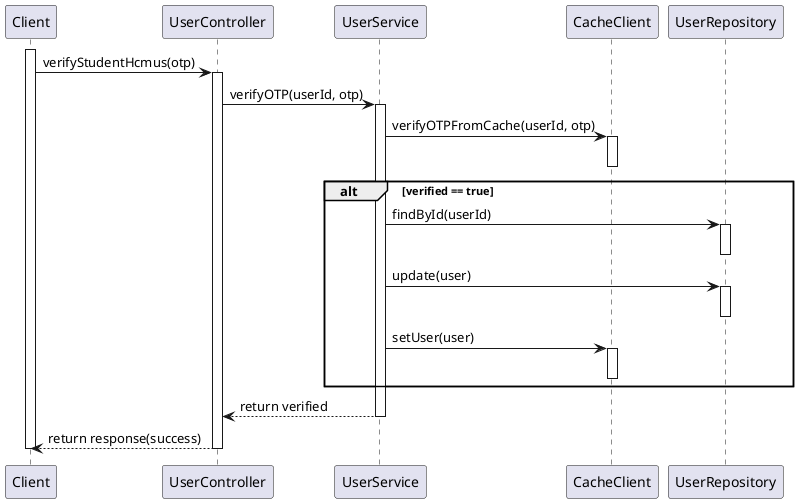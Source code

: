 @startuml

activate Client

Client -> UserController: verifyStudentHcmus(otp)
activate UserController

UserController -> UserService: verifyOTP(userId, otp)
activate UserService

UserService -> CacheClient: verifyOTPFromCache(userId, otp)
activate CacheClient
deactivate CacheClient

alt verified == true
    UserService -> UserRepository: findById(userId)
    activate UserRepository
    deactivate UserRepository

    UserService -> UserRepository: update(user)
    activate UserRepository
    deactivate UserRepository

    UserService -> CacheClient: setUser(user)
    activate CacheClient
    deactivate CacheClient
end

UserService --> UserController: return verified

deactivate UserService

UserController --> Client: return response(success)

deactivate UserController

deactivate Client

@enduml